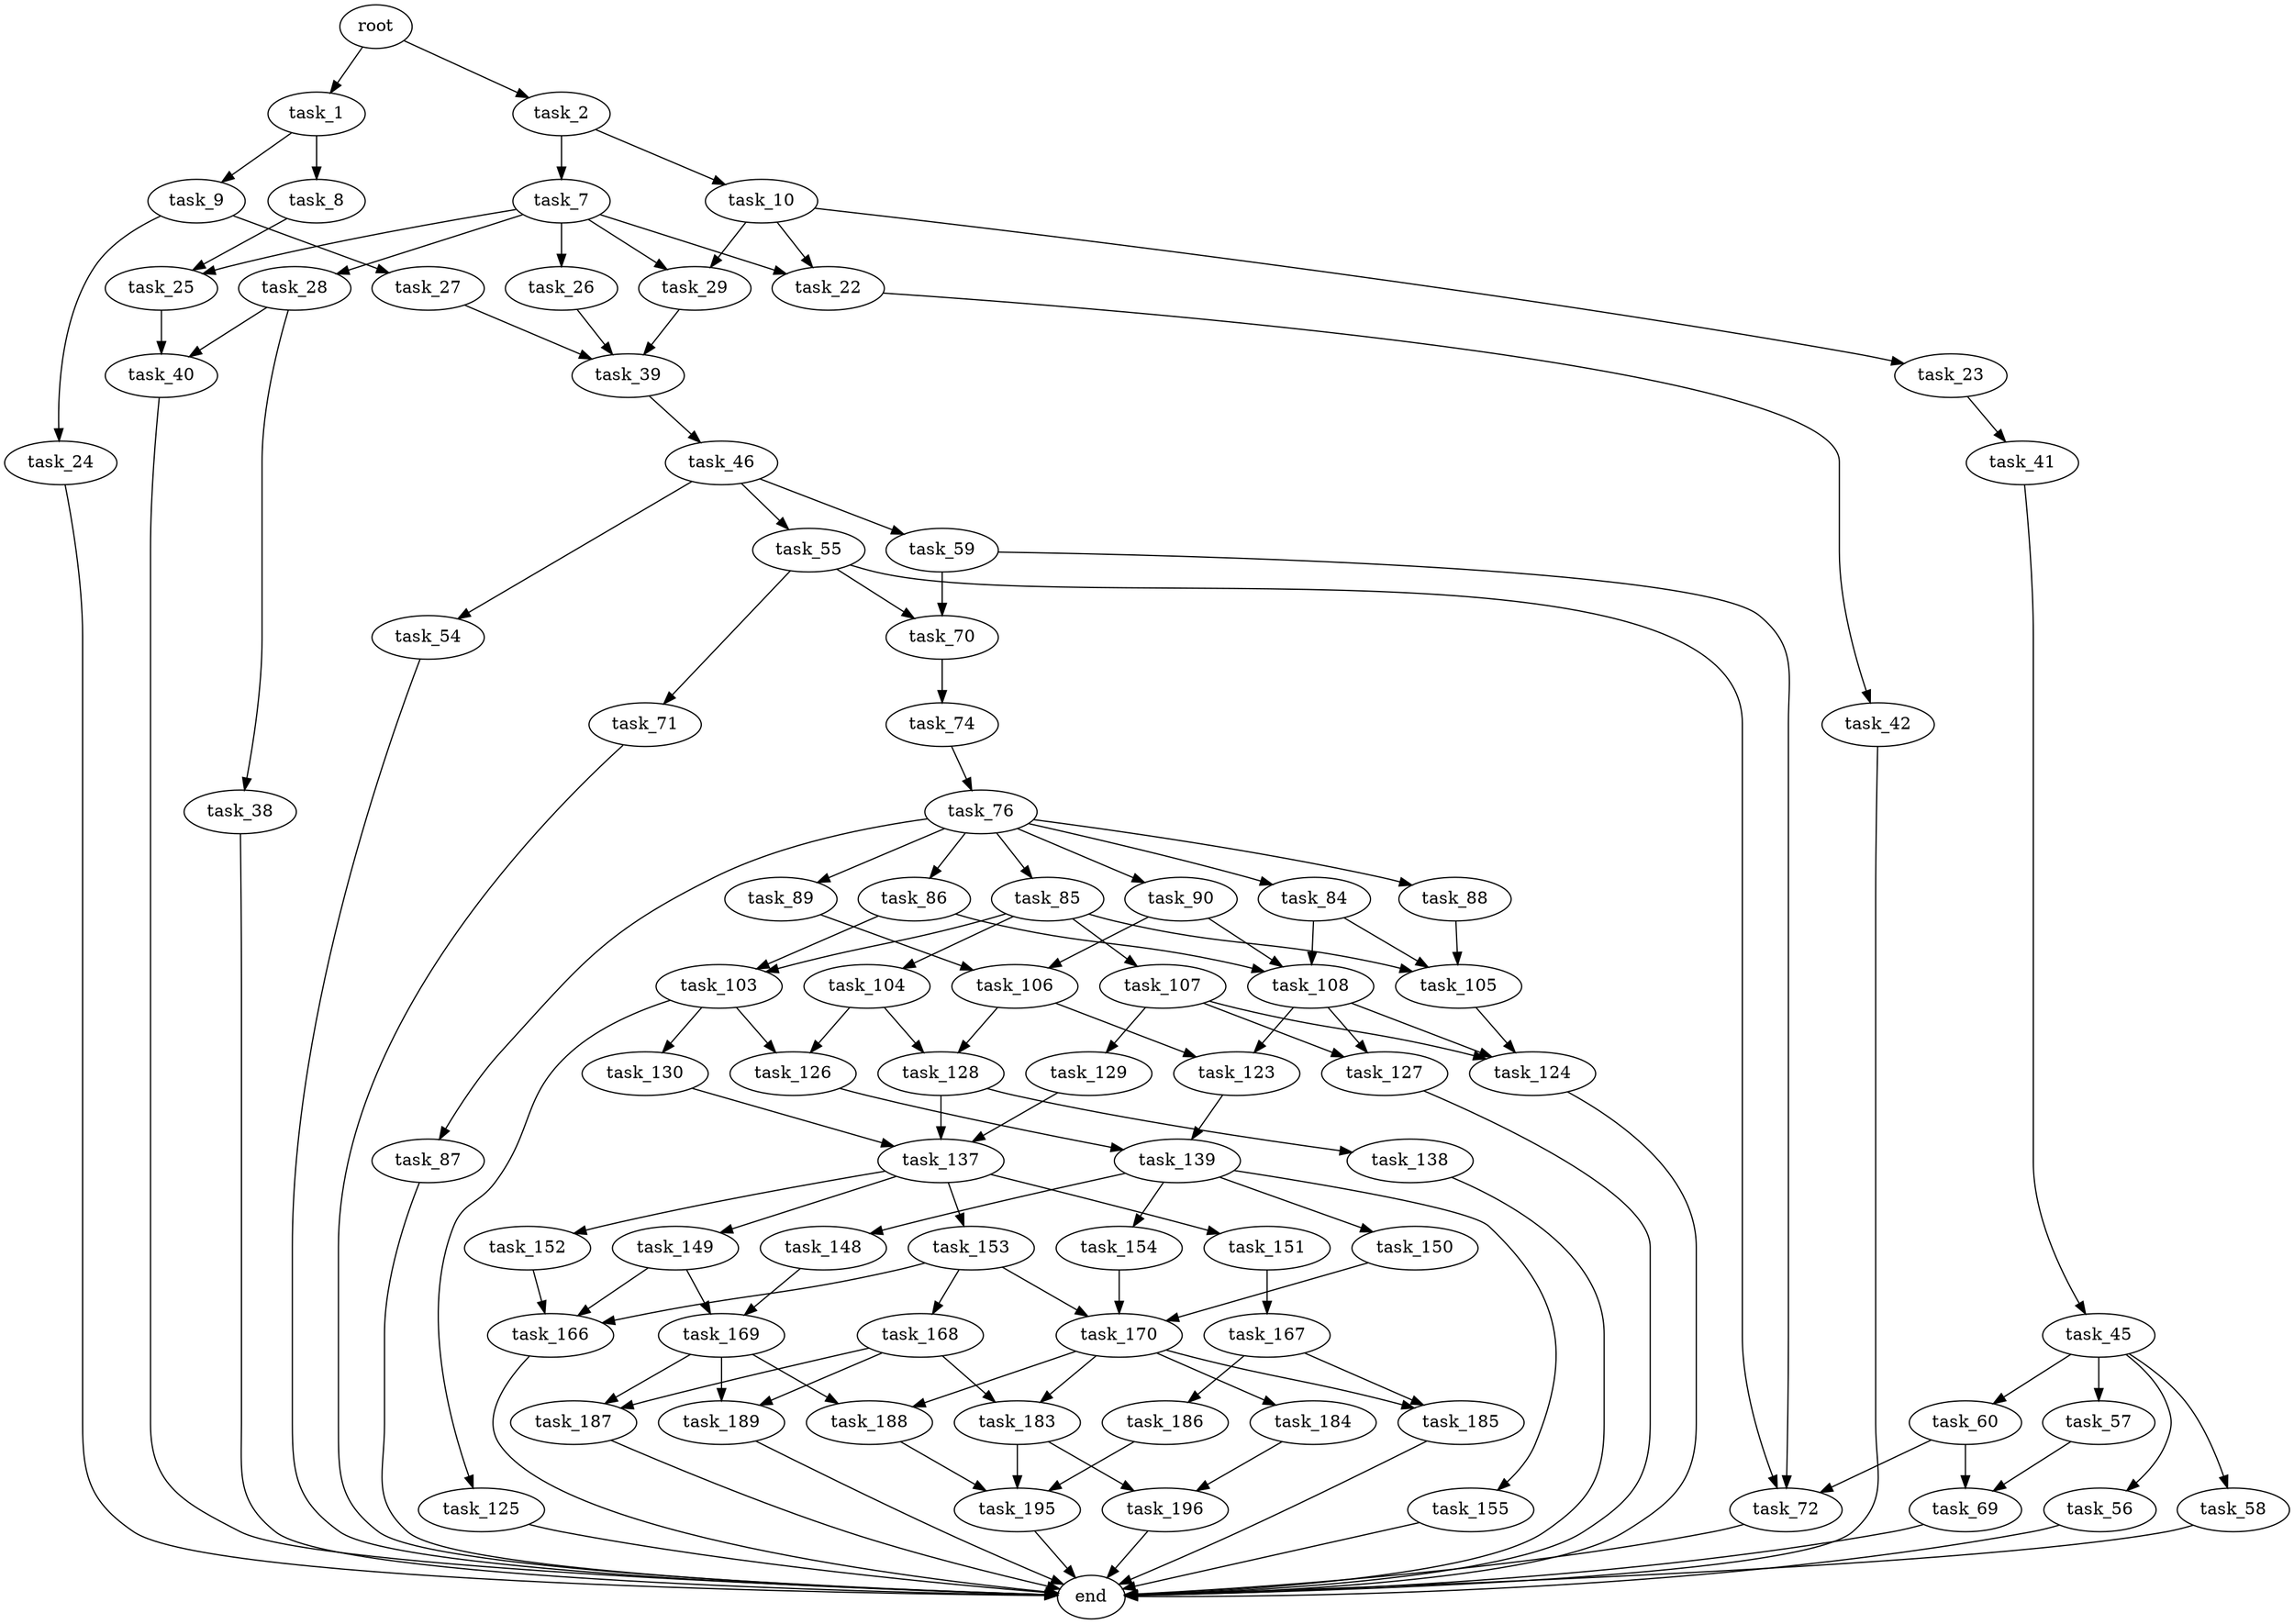 digraph G {
  root [size="0.000000"];
  task_1 [size="13202060262.000000"];
  task_2 [size="103894614120.000000"];
  task_8 [size="28991029248.000000"];
  task_9 [size="549755813888.000000"];
  task_7 [size="28991029248.000000"];
  task_10 [size="28991029248.000000"];
  task_22 [size="31304057496.000000"];
  task_25 [size="1085721037732.000000"];
  task_26 [size="4671803852.000000"];
  task_28 [size="368293445632.000000"];
  task_29 [size="8589934592.000000"];
  task_24 [size="782757789696.000000"];
  task_27 [size="68719476736.000000"];
  task_23 [size="2604525340.000000"];
  task_42 [size="227716241584.000000"];
  task_41 [size="693589104.000000"];
  end [size="0.000000"];
  task_40 [size="68719476736.000000"];
  task_39 [size="134217728000.000000"];
  task_38 [size="6501863208.000000"];
  task_46 [size="6952228887.000000"];
  task_45 [size="25026996707.000000"];
  task_56 [size="53598816016.000000"];
  task_57 [size="8589934592.000000"];
  task_58 [size="17338902700.000000"];
  task_60 [size="42911140875.000000"];
  task_54 [size="123483573772.000000"];
  task_55 [size="12654686232.000000"];
  task_59 [size="28938503612.000000"];
  task_70 [size="231928233984.000000"];
  task_71 [size="602174840406.000000"];
  task_72 [size="12419435198.000000"];
  task_69 [size="17174626452.000000"];
  task_74 [size="548512285497.000000"];
  task_76 [size="13179669759.000000"];
  task_84 [size="3743992591.000000"];
  task_85 [size="231928233984.000000"];
  task_86 [size="52099336016.000000"];
  task_87 [size="28991029248.000000"];
  task_88 [size="845043404374.000000"];
  task_89 [size="782757789696.000000"];
  task_90 [size="13411881775.000000"];
  task_105 [size="46389987838.000000"];
  task_108 [size="1249201851723.000000"];
  task_103 [size="642444747498.000000"];
  task_104 [size="133631824056.000000"];
  task_107 [size="18581779992.000000"];
  task_106 [size="1073741824000.000000"];
  task_125 [size="42107486490.000000"];
  task_126 [size="8589934592.000000"];
  task_130 [size="34919087976.000000"];
  task_128 [size="5324235130.000000"];
  task_124 [size="134217728000.000000"];
  task_123 [size="32876421753.000000"];
  task_127 [size="782757789696.000000"];
  task_129 [size="8264940646.000000"];
  task_139 [size="152946853341.000000"];
  task_137 [size="189191113465.000000"];
  task_138 [size="1310942218156.000000"];
  task_149 [size="782757789696.000000"];
  task_151 [size="3591929536.000000"];
  task_152 [size="8635404653.000000"];
  task_153 [size="363212919992.000000"];
  task_148 [size="32222515747.000000"];
  task_150 [size="134217728000.000000"];
  task_154 [size="368293445632.000000"];
  task_155 [size="16775086416.000000"];
  task_169 [size="34177864991.000000"];
  task_166 [size="34007422686.000000"];
  task_170 [size="445190497708.000000"];
  task_167 [size="371922252480.000000"];
  task_168 [size="313911765093.000000"];
  task_185 [size="14244363011.000000"];
  task_186 [size="14976217693.000000"];
  task_183 [size="8589934592.000000"];
  task_187 [size="973626802534.000000"];
  task_189 [size="782757789696.000000"];
  task_188 [size="1073741824000.000000"];
  task_184 [size="42330875524.000000"];
  task_195 [size="1212986865619.000000"];
  task_196 [size="344769037080.000000"];

  root -> task_1 [size="1.000000"];
  root -> task_2 [size="1.000000"];
  task_1 -> task_8 [size="33554432.000000"];
  task_1 -> task_9 [size="33554432.000000"];
  task_2 -> task_7 [size="134217728.000000"];
  task_2 -> task_10 [size="134217728.000000"];
  task_8 -> task_25 [size="75497472.000000"];
  task_9 -> task_24 [size="536870912.000000"];
  task_9 -> task_27 [size="536870912.000000"];
  task_7 -> task_22 [size="75497472.000000"];
  task_7 -> task_25 [size="75497472.000000"];
  task_7 -> task_26 [size="75497472.000000"];
  task_7 -> task_28 [size="75497472.000000"];
  task_7 -> task_29 [size="75497472.000000"];
  task_10 -> task_22 [size="75497472.000000"];
  task_10 -> task_23 [size="75497472.000000"];
  task_10 -> task_29 [size="75497472.000000"];
  task_22 -> task_42 [size="679477248.000000"];
  task_25 -> task_40 [size="679477248.000000"];
  task_26 -> task_39 [size="75497472.000000"];
  task_28 -> task_38 [size="411041792.000000"];
  task_28 -> task_40 [size="411041792.000000"];
  task_29 -> task_39 [size="33554432.000000"];
  task_24 -> end [size="1.000000"];
  task_27 -> task_39 [size="134217728.000000"];
  task_23 -> task_41 [size="75497472.000000"];
  task_42 -> end [size="1.000000"];
  task_41 -> task_45 [size="75497472.000000"];
  task_40 -> end [size="1.000000"];
  task_39 -> task_46 [size="209715200.000000"];
  task_38 -> end [size="1.000000"];
  task_46 -> task_54 [size="411041792.000000"];
  task_46 -> task_55 [size="411041792.000000"];
  task_46 -> task_59 [size="411041792.000000"];
  task_45 -> task_56 [size="411041792.000000"];
  task_45 -> task_57 [size="411041792.000000"];
  task_45 -> task_58 [size="411041792.000000"];
  task_45 -> task_60 [size="411041792.000000"];
  task_56 -> end [size="1.000000"];
  task_57 -> task_69 [size="33554432.000000"];
  task_58 -> end [size="1.000000"];
  task_60 -> task_69 [size="838860800.000000"];
  task_60 -> task_72 [size="838860800.000000"];
  task_54 -> end [size="1.000000"];
  task_55 -> task_70 [size="679477248.000000"];
  task_55 -> task_71 [size="679477248.000000"];
  task_55 -> task_72 [size="679477248.000000"];
  task_59 -> task_70 [size="838860800.000000"];
  task_59 -> task_72 [size="838860800.000000"];
  task_70 -> task_74 [size="301989888.000000"];
  task_71 -> end [size="1.000000"];
  task_72 -> end [size="1.000000"];
  task_69 -> end [size="1.000000"];
  task_74 -> task_76 [size="411041792.000000"];
  task_76 -> task_84 [size="33554432.000000"];
  task_76 -> task_85 [size="33554432.000000"];
  task_76 -> task_86 [size="33554432.000000"];
  task_76 -> task_87 [size="33554432.000000"];
  task_76 -> task_88 [size="33554432.000000"];
  task_76 -> task_89 [size="33554432.000000"];
  task_76 -> task_90 [size="33554432.000000"];
  task_84 -> task_105 [size="75497472.000000"];
  task_84 -> task_108 [size="75497472.000000"];
  task_85 -> task_103 [size="301989888.000000"];
  task_85 -> task_104 [size="301989888.000000"];
  task_85 -> task_105 [size="301989888.000000"];
  task_85 -> task_107 [size="301989888.000000"];
  task_86 -> task_103 [size="209715200.000000"];
  task_86 -> task_108 [size="209715200.000000"];
  task_87 -> end [size="1.000000"];
  task_88 -> task_105 [size="838860800.000000"];
  task_89 -> task_106 [size="679477248.000000"];
  task_90 -> task_106 [size="679477248.000000"];
  task_90 -> task_108 [size="679477248.000000"];
  task_105 -> task_124 [size="838860800.000000"];
  task_108 -> task_123 [size="838860800.000000"];
  task_108 -> task_124 [size="838860800.000000"];
  task_108 -> task_127 [size="838860800.000000"];
  task_103 -> task_125 [size="411041792.000000"];
  task_103 -> task_126 [size="411041792.000000"];
  task_103 -> task_130 [size="411041792.000000"];
  task_104 -> task_126 [size="134217728.000000"];
  task_104 -> task_128 [size="134217728.000000"];
  task_107 -> task_124 [size="33554432.000000"];
  task_107 -> task_127 [size="33554432.000000"];
  task_107 -> task_129 [size="33554432.000000"];
  task_106 -> task_123 [size="838860800.000000"];
  task_106 -> task_128 [size="838860800.000000"];
  task_125 -> end [size="1.000000"];
  task_126 -> task_139 [size="33554432.000000"];
  task_130 -> task_137 [size="134217728.000000"];
  task_128 -> task_137 [size="536870912.000000"];
  task_128 -> task_138 [size="536870912.000000"];
  task_124 -> end [size="1.000000"];
  task_123 -> task_139 [size="838860800.000000"];
  task_127 -> end [size="1.000000"];
  task_129 -> task_137 [size="536870912.000000"];
  task_139 -> task_148 [size="301989888.000000"];
  task_139 -> task_150 [size="301989888.000000"];
  task_139 -> task_154 [size="301989888.000000"];
  task_139 -> task_155 [size="301989888.000000"];
  task_137 -> task_149 [size="301989888.000000"];
  task_137 -> task_151 [size="301989888.000000"];
  task_137 -> task_152 [size="301989888.000000"];
  task_137 -> task_153 [size="301989888.000000"];
  task_138 -> end [size="1.000000"];
  task_149 -> task_166 [size="679477248.000000"];
  task_149 -> task_169 [size="679477248.000000"];
  task_151 -> task_167 [size="301989888.000000"];
  task_152 -> task_166 [size="209715200.000000"];
  task_153 -> task_166 [size="536870912.000000"];
  task_153 -> task_168 [size="536870912.000000"];
  task_153 -> task_170 [size="536870912.000000"];
  task_148 -> task_169 [size="838860800.000000"];
  task_150 -> task_170 [size="209715200.000000"];
  task_154 -> task_170 [size="411041792.000000"];
  task_155 -> end [size="1.000000"];
  task_169 -> task_187 [size="838860800.000000"];
  task_169 -> task_188 [size="838860800.000000"];
  task_169 -> task_189 [size="838860800.000000"];
  task_166 -> end [size="1.000000"];
  task_170 -> task_183 [size="301989888.000000"];
  task_170 -> task_184 [size="301989888.000000"];
  task_170 -> task_185 [size="301989888.000000"];
  task_170 -> task_188 [size="301989888.000000"];
  task_167 -> task_185 [size="301989888.000000"];
  task_167 -> task_186 [size="301989888.000000"];
  task_168 -> task_183 [size="301989888.000000"];
  task_168 -> task_187 [size="301989888.000000"];
  task_168 -> task_189 [size="301989888.000000"];
  task_185 -> end [size="1.000000"];
  task_186 -> task_195 [size="301989888.000000"];
  task_183 -> task_195 [size="33554432.000000"];
  task_183 -> task_196 [size="33554432.000000"];
  task_187 -> end [size="1.000000"];
  task_189 -> end [size="1.000000"];
  task_188 -> task_195 [size="838860800.000000"];
  task_184 -> task_196 [size="679477248.000000"];
  task_195 -> end [size="1.000000"];
  task_196 -> end [size="1.000000"];
}
